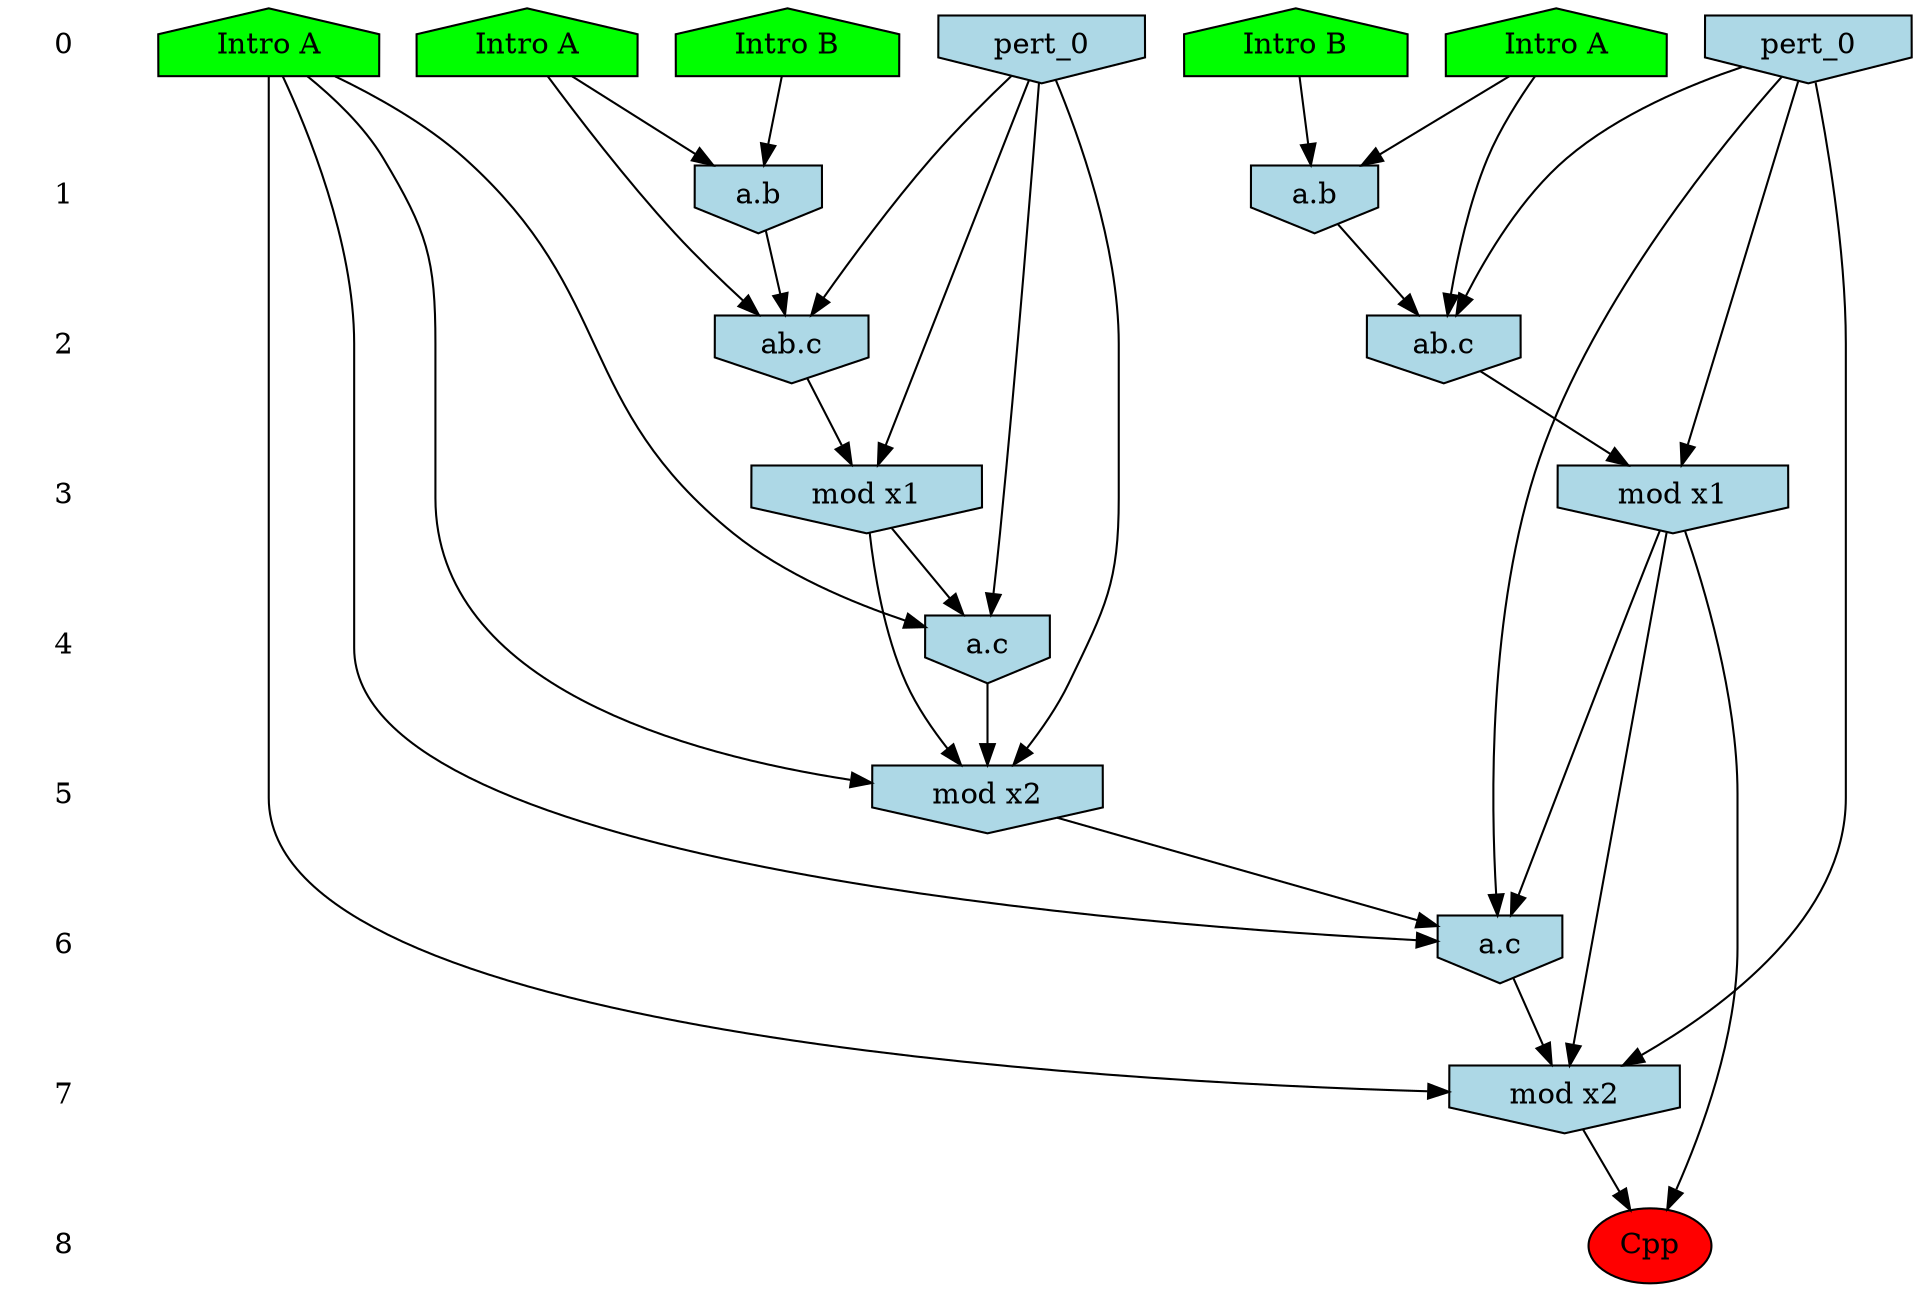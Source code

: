 /* Compression of 1 causal flows obtained in average at 1.001938E+01 t.u */
/* Compressed causal flows were: [5] */
digraph G{
 ranksep=.5 ; 
{ rank = same ; "0" [shape=plaintext] ; node_1 [label ="Intro B", shape=house, style=filled, fillcolor=green] ;
node_2 [label ="Intro A", shape=house, style=filled, fillcolor=green] ;
node_3 [label ="Intro A", shape=house, style=filled, fillcolor=green] ;
node_4 [label ="Intro A", shape=house, style=filled, fillcolor=green] ;
node_5 [label ="Intro B", shape=house, style=filled, fillcolor=green] ;
node_8 [label="pert_0", shape=invhouse, style=filled, fillcolor = lightblue] ;
node_9 [label="pert_0", shape=invhouse, style=filled, fillcolor = lightblue] ;
}
{ rank = same ; "1" [shape=plaintext] ; node_6 [label="a.b", shape=invhouse, style=filled, fillcolor = lightblue] ;
node_7 [label="a.b", shape=invhouse, style=filled, fillcolor = lightblue] ;
}
{ rank = same ; "2" [shape=plaintext] ; node_10 [label="ab.c", shape=invhouse, style=filled, fillcolor = lightblue] ;
node_12 [label="ab.c", shape=invhouse, style=filled, fillcolor = lightblue] ;
}
{ rank = same ; "3" [shape=plaintext] ; node_11 [label="mod x1", shape=invhouse, style=filled, fillcolor = lightblue] ;
node_13 [label="mod x1", shape=invhouse, style=filled, fillcolor = lightblue] ;
}
{ rank = same ; "4" [shape=plaintext] ; node_14 [label="a.c", shape=invhouse, style=filled, fillcolor = lightblue] ;
}
{ rank = same ; "5" [shape=plaintext] ; node_15 [label="mod x2", shape=invhouse, style=filled, fillcolor = lightblue] ;
}
{ rank = same ; "6" [shape=plaintext] ; node_16 [label="a.c", shape=invhouse, style=filled, fillcolor = lightblue] ;
}
{ rank = same ; "7" [shape=plaintext] ; node_17 [label="mod x2", shape=invhouse, style=filled, fillcolor = lightblue] ;
}
{ rank = same ; "8" [shape=plaintext] ; node_18 [label ="Cpp", style=filled, fillcolor=red] ;
}
"0" -> "1" [style="invis"]; 
"1" -> "2" [style="invis"]; 
"2" -> "3" [style="invis"]; 
"3" -> "4" [style="invis"]; 
"4" -> "5" [style="invis"]; 
"5" -> "6" [style="invis"]; 
"6" -> "7" [style="invis"]; 
"7" -> "8" [style="invis"]; 
node_3 -> node_6
node_5 -> node_6
node_1 -> node_7
node_2 -> node_7
node_3 -> node_10
node_6 -> node_10
node_8 -> node_10
node_8 -> node_11
node_10 -> node_11
node_2 -> node_12
node_7 -> node_12
node_9 -> node_12
node_9 -> node_13
node_12 -> node_13
node_4 -> node_14
node_8 -> node_14
node_11 -> node_14
node_4 -> node_15
node_8 -> node_15
node_11 -> node_15
node_14 -> node_15
node_4 -> node_16
node_9 -> node_16
node_13 -> node_16
node_15 -> node_16
node_4 -> node_17
node_9 -> node_17
node_13 -> node_17
node_16 -> node_17
node_13 -> node_18
node_17 -> node_18
}
/*
 Dot generation time: 0.000000
*/